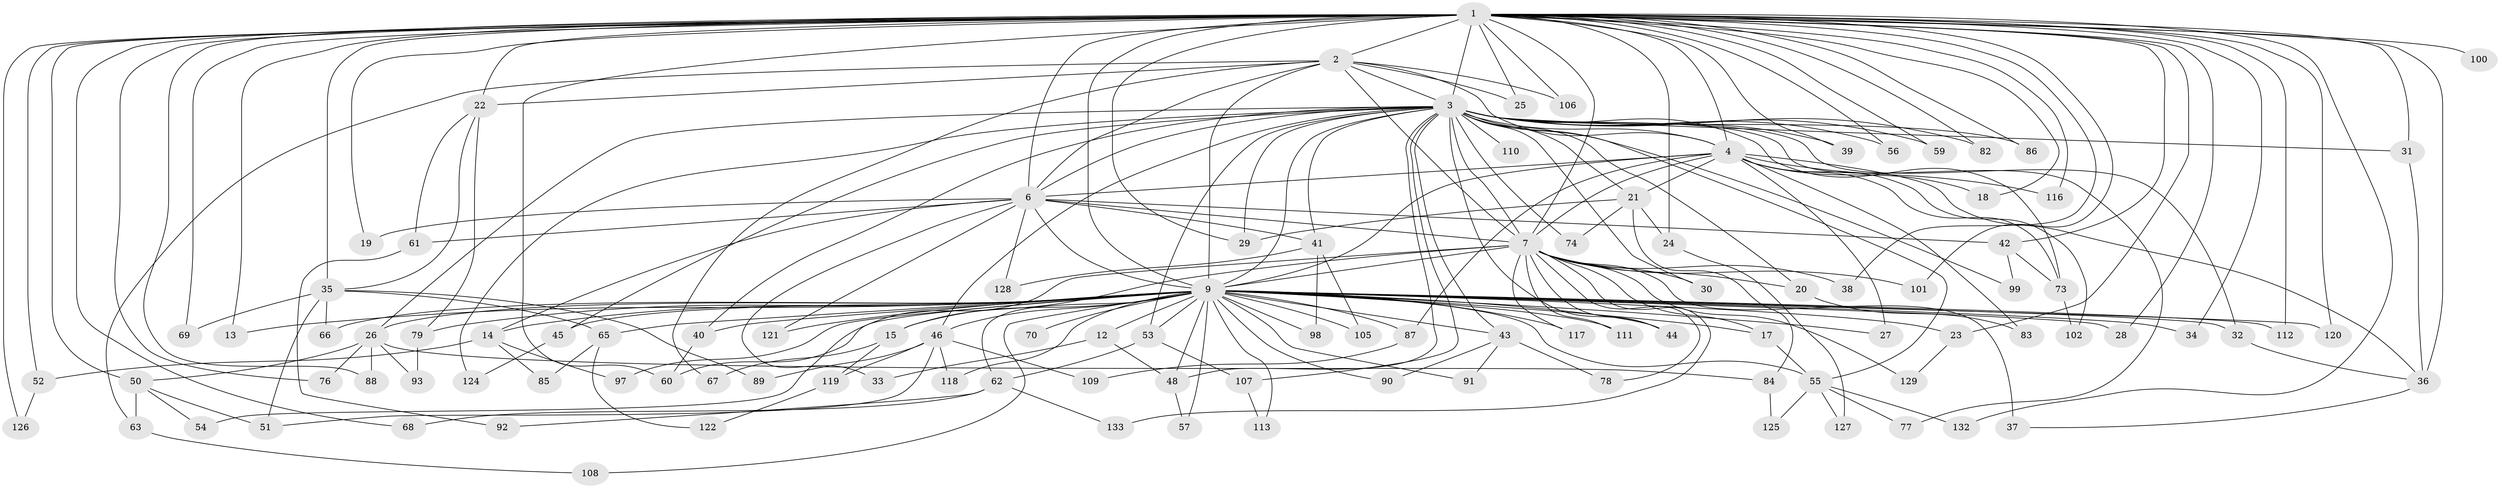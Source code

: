 // Generated by graph-tools (version 1.1) at 2025/51/02/27/25 19:51:45]
// undirected, 109 vertices, 230 edges
graph export_dot {
graph [start="1"]
  node [color=gray90,style=filled];
  1 [super="+8"];
  2 [super="+16"];
  3 [super="+5"];
  4 [super="+75"];
  6 [super="+11"];
  7 [super="+72"];
  9 [super="+10"];
  12;
  13;
  14;
  15;
  17 [super="+115"];
  18;
  19;
  20;
  21 [super="+64"];
  22 [super="+134"];
  23;
  24;
  25;
  26 [super="+114"];
  27;
  28;
  29 [super="+94"];
  30;
  31;
  32 [super="+71"];
  33;
  34;
  35;
  36 [super="+47"];
  37;
  38;
  39;
  40 [super="+130"];
  41 [super="+96"];
  42 [super="+49"];
  43;
  44 [super="+103"];
  45;
  46 [super="+95"];
  48 [super="+104"];
  50;
  51 [super="+123"];
  52;
  53 [super="+80"];
  54;
  55 [super="+58"];
  56;
  57;
  59;
  60;
  61;
  62;
  63;
  65 [super="+81"];
  66;
  67;
  68;
  69;
  70;
  73 [super="+131"];
  74;
  76;
  77;
  78;
  79;
  82;
  83;
  84;
  85;
  86;
  87;
  88;
  89;
  90;
  91;
  92;
  93;
  97;
  98;
  99;
  100;
  101;
  102;
  105;
  106;
  107;
  108;
  109;
  110 [super="+135"];
  111;
  112;
  113;
  116;
  117;
  118;
  119;
  120;
  121;
  122;
  124;
  125;
  126;
  127;
  128;
  129;
  132;
  133;
  1 -- 2 [weight=3];
  1 -- 3 [weight=4];
  1 -- 4 [weight=2];
  1 -- 6 [weight=2];
  1 -- 7 [weight=2];
  1 -- 9 [weight=4];
  1 -- 18 [weight=2];
  1 -- 22 [weight=2];
  1 -- 24 [weight=2];
  1 -- 29;
  1 -- 31;
  1 -- 50 [weight=2];
  1 -- 59;
  1 -- 60;
  1 -- 68;
  1 -- 132;
  1 -- 13;
  1 -- 19;
  1 -- 23;
  1 -- 25;
  1 -- 28;
  1 -- 34;
  1 -- 35;
  1 -- 36;
  1 -- 38;
  1 -- 39;
  1 -- 42;
  1 -- 52;
  1 -- 56;
  1 -- 69;
  1 -- 76;
  1 -- 82;
  1 -- 86;
  1 -- 88;
  1 -- 100;
  1 -- 101;
  1 -- 106;
  1 -- 112;
  1 -- 116;
  1 -- 120;
  1 -- 126;
  2 -- 3 [weight=2];
  2 -- 4;
  2 -- 6 [weight=2];
  2 -- 7;
  2 -- 9 [weight=2];
  2 -- 22;
  2 -- 25;
  2 -- 63;
  2 -- 67;
  2 -- 106;
  3 -- 4 [weight=2];
  3 -- 6 [weight=2];
  3 -- 7 [weight=2];
  3 -- 9 [weight=4];
  3 -- 20;
  3 -- 21;
  3 -- 26;
  3 -- 30;
  3 -- 32;
  3 -- 39;
  3 -- 40;
  3 -- 41 [weight=2];
  3 -- 43;
  3 -- 45;
  3 -- 46;
  3 -- 53;
  3 -- 56;
  3 -- 59;
  3 -- 73;
  3 -- 74;
  3 -- 86;
  3 -- 99;
  3 -- 107;
  3 -- 110 [weight=3];
  3 -- 77;
  3 -- 82;
  3 -- 31;
  3 -- 44;
  3 -- 48;
  3 -- 124;
  3 -- 29;
  3 -- 55;
  4 -- 6;
  4 -- 7 [weight=2];
  4 -- 9 [weight=2];
  4 -- 21;
  4 -- 27;
  4 -- 36;
  4 -- 73;
  4 -- 83;
  4 -- 87;
  4 -- 102;
  4 -- 116;
  4 -- 18;
  6 -- 7;
  6 -- 9 [weight=2];
  6 -- 33;
  6 -- 42;
  6 -- 121;
  6 -- 128;
  6 -- 19;
  6 -- 61;
  6 -- 14;
  6 -- 41;
  7 -- 9 [weight=2];
  7 -- 15;
  7 -- 17;
  7 -- 20;
  7 -- 30;
  7 -- 37;
  7 -- 38;
  7 -- 54;
  7 -- 78;
  7 -- 101;
  7 -- 111;
  7 -- 117;
  7 -- 129;
  7 -- 133;
  7 -- 44;
  9 -- 15;
  9 -- 17;
  9 -- 23;
  9 -- 26;
  9 -- 34;
  9 -- 43;
  9 -- 44;
  9 -- 53;
  9 -- 55 [weight=2];
  9 -- 60;
  9 -- 62 [weight=2];
  9 -- 70 [weight=2];
  9 -- 79;
  9 -- 87;
  9 -- 90;
  9 -- 98;
  9 -- 105;
  9 -- 111;
  9 -- 112;
  9 -- 113;
  9 -- 118;
  9 -- 121;
  9 -- 65;
  9 -- 66;
  9 -- 12;
  9 -- 13;
  9 -- 14;
  9 -- 27;
  9 -- 28;
  9 -- 91;
  9 -- 32;
  9 -- 97;
  9 -- 40;
  9 -- 108;
  9 -- 45;
  9 -- 46 [weight=2];
  9 -- 117;
  9 -- 120;
  9 -- 57;
  9 -- 48;
  12 -- 33;
  12 -- 48;
  14 -- 52;
  14 -- 85;
  14 -- 97;
  15 -- 67;
  15 -- 119;
  17 -- 55;
  20 -- 83;
  21 -- 29;
  21 -- 74;
  21 -- 84;
  21 -- 24;
  22 -- 35;
  22 -- 61;
  22 -- 79;
  23 -- 129;
  24 -- 127;
  26 -- 76;
  26 -- 84;
  26 -- 88;
  26 -- 93;
  26 -- 50;
  31 -- 36;
  32 -- 36;
  35 -- 51;
  35 -- 66;
  35 -- 69;
  35 -- 89;
  35 -- 65;
  36 -- 37;
  40 -- 60;
  41 -- 98;
  41 -- 105;
  41 -- 128;
  42 -- 99;
  42 -- 73;
  43 -- 78;
  43 -- 90;
  43 -- 91;
  45 -- 124;
  46 -- 89;
  46 -- 118;
  46 -- 119;
  46 -- 109;
  46 -- 51;
  48 -- 57;
  50 -- 51;
  50 -- 54;
  50 -- 63;
  52 -- 126;
  53 -- 107;
  53 -- 62;
  55 -- 77;
  55 -- 125;
  55 -- 127;
  55 -- 132;
  61 -- 92;
  62 -- 68;
  62 -- 92;
  62 -- 133;
  63 -- 108;
  65 -- 85;
  65 -- 122;
  73 -- 102;
  79 -- 93;
  84 -- 125;
  87 -- 109;
  107 -- 113;
  119 -- 122;
}
